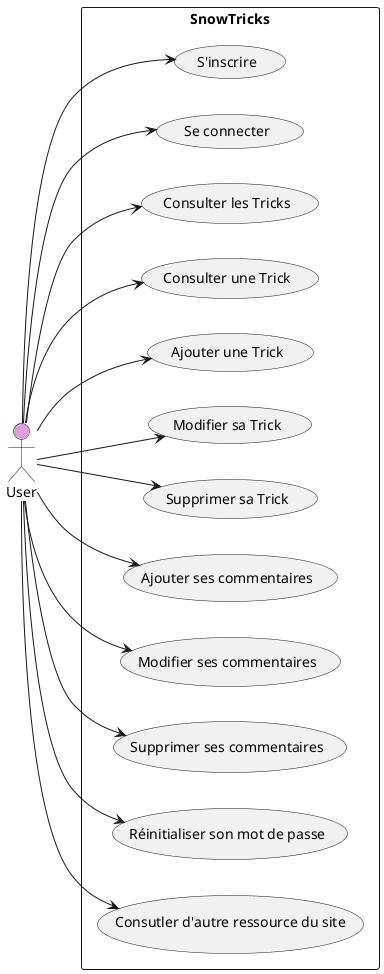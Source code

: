 @startuml User

left to right direction

actor "User" as User #Plum

rectangle SnowTricks{
  usecase "S'inscrire" as UC1
  usecase "Se connecter" as UC2
  usecase "Consulter les Tricks" as UC3
  usecase "Consulter une Trick" as UC4
  usecase "Ajouter une Trick" as UC5
  usecase "Modifier sa Trick" as UC6
  usecase "Supprimer sa Trick" as UC7
  usecase "Ajouter ses commentaires" as UC8
  usecase "Modifier ses commentaires" as UC9
  usecase "Supprimer ses commentaires" as UC10
  usecase "Réinitialiser son mot de passe" as UC11
  usecase "Consutler d'autre ressource du site" as UC12
}

User --> UC1
User --> UC2
User --> UC3
User --> UC4
User --> UC5
User --> UC6
User --> UC7
User --> UC8
User --> UC9
User --> UC10
User --> UC11
User --> UC12

@enduml